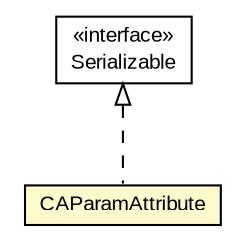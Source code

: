 #!/usr/local/bin/dot
#
# Class diagram 
# Generated by UMLGraph version 5.3 (http://www.umlgraph.org/)
#

digraph G {
	edge [fontname="arial",fontsize=10,labelfontname="arial",labelfontsize=10];
	node [fontname="arial",fontsize=10,shape=plaintext];
	nodesep=0.25;
	ranksep=0.5;
	// context.arch.logging.hibernate.CAParamAttribute
	c166532 [label=<<table title="context.arch.logging.hibernate.CAParamAttribute" border="0" cellborder="1" cellspacing="0" cellpadding="2" port="p" bgcolor="lemonChiffon" href="./CAParamAttribute.html">
		<tr><td><table border="0" cellspacing="0" cellpadding="1">
<tr><td align="center" balign="center"> CAParamAttribute </td></tr>
		</table></td></tr>
		</table>>, fontname="arial", fontcolor="black", fontsize=10.0];
	//context.arch.logging.hibernate.CAParamAttribute implements java.io.Serializable
	c166533:p -> c166532:p [dir=back,arrowtail=empty,style=dashed];
	// java.io.Serializable
	c166533 [label=<<table title="java.io.Serializable" border="0" cellborder="1" cellspacing="0" cellpadding="2" port="p" href="http://java.sun.com/j2se/1.4.2/docs/api/java/io/Serializable.html">
		<tr><td><table border="0" cellspacing="0" cellpadding="1">
<tr><td align="center" balign="center"> &#171;interface&#187; </td></tr>
<tr><td align="center" balign="center"> Serializable </td></tr>
		</table></td></tr>
		</table>>, fontname="arial", fontcolor="black", fontsize=10.0];
}

